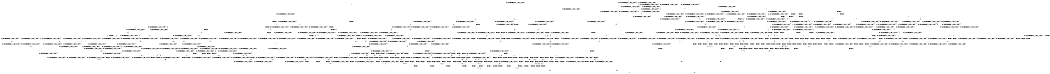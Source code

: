 digraph BCG {
size = "7, 10.5";
center = TRUE;
node [shape = circle];
0 [peripheries = 2];
0 -> 1 [label = "EX !0 !ATOMIC_EXCH_BRANCH (1, +1, TRUE, +0, 3, TRUE) !{}"];
0 -> 2 [label = "EX !2 !ATOMIC_EXCH_BRANCH (1, +1, TRUE, +1, 1, FALSE) !{}"];
0 -> 3 [label = "EX !1 !ATOMIC_EXCH_BRANCH (1, +0, TRUE, +0, 1, TRUE) !{}"];
0 -> 4 [label = "EX !0 !ATOMIC_EXCH_BRANCH (1, +1, TRUE, +0, 3, TRUE) !{}"];
0 -> 5 [label = "EX !2 !ATOMIC_EXCH_BRANCH (1, +1, TRUE, +1, 1, FALSE) !{}"];
0 -> 6 [label = "EX !1 !ATOMIC_EXCH_BRANCH (1, +0, TRUE, +0, 1, TRUE) !{}"];
1 -> 7 [label = "EX !2 !ATOMIC_EXCH_BRANCH (1, +1, TRUE, +1, 1, TRUE) !{}"];
2 -> 8 [label = "EX !0 !ATOMIC_EXCH_BRANCH (1, +1, TRUE, +0, 3, FALSE) !{}"];
3 -> 9 [label = "EX !0 !ATOMIC_EXCH_BRANCH (1, +1, TRUE, +0, 3, TRUE) !{}"];
4 -> 7 [label = "EX !2 !ATOMIC_EXCH_BRANCH (1, +1, TRUE, +1, 1, TRUE) !{}"];
4 -> 10 [label = "EX !1 !ATOMIC_EXCH_BRANCH (1, +0, TRUE, +0, 1, FALSE) !{}"];
4 -> 11 [label = "TERMINATE !0"];
4 -> 12 [label = "EX !2 !ATOMIC_EXCH_BRANCH (1, +1, TRUE, +1, 1, TRUE) !{}"];
4 -> 13 [label = "EX !1 !ATOMIC_EXCH_BRANCH (1, +0, TRUE, +0, 1, FALSE) !{}"];
4 -> 14 [label = "TERMINATE !0"];
5 -> 8 [label = "EX !0 !ATOMIC_EXCH_BRANCH (1, +1, TRUE, +0, 3, FALSE) !{}"];
5 -> 15 [label = "EX !1 !ATOMIC_EXCH_BRANCH (1, +0, TRUE, +0, 1, FALSE) !{}"];
5 -> 16 [label = "TERMINATE !2"];
5 -> 17 [label = "EX !0 !ATOMIC_EXCH_BRANCH (1, +1, TRUE, +0, 3, FALSE) !{}"];
5 -> 18 [label = "EX !1 !ATOMIC_EXCH_BRANCH (1, +0, TRUE, +0, 1, FALSE) !{}"];
5 -> 19 [label = "TERMINATE !2"];
6 -> 3 [label = "EX !1 !ATOMIC_EXCH_BRANCH (1, +0, TRUE, +0, 1, TRUE) !{}"];
6 -> 9 [label = "EX !0 !ATOMIC_EXCH_BRANCH (1, +1, TRUE, +0, 3, TRUE) !{}"];
6 -> 20 [label = "EX !2 !ATOMIC_EXCH_BRANCH (1, +1, TRUE, +1, 1, FALSE) !{}"];
6 -> 6 [label = "EX !1 !ATOMIC_EXCH_BRANCH (1, +0, TRUE, +0, 1, TRUE) !{}"];
6 -> 21 [label = "EX !0 !ATOMIC_EXCH_BRANCH (1, +1, TRUE, +0, 3, TRUE) !{}"];
6 -> 22 [label = "EX !2 !ATOMIC_EXCH_BRANCH (1, +1, TRUE, +1, 1, FALSE) !{}"];
7 -> 23 [label = "EX !1 !ATOMIC_EXCH_BRANCH (1, +0, TRUE, +0, 1, FALSE) !{}"];
8 -> 24 [label = "EX !0 !ATOMIC_EXCH_BRANCH (1, +0, TRUE, +1, 1, TRUE) !{}"];
9 -> 10 [label = "EX !1 !ATOMIC_EXCH_BRANCH (1, +0, TRUE, +0, 1, FALSE) !{}"];
10 -> 25 [label = "EX !2 !ATOMIC_EXCH_BRANCH (1, +1, TRUE, +1, 1, FALSE) !{}"];
11 -> 26 [label = "EX !2 !ATOMIC_EXCH_BRANCH (1, +1, TRUE, +1, 1, TRUE) !{}"];
12 -> 7 [label = "EX !2 !ATOMIC_EXCH_BRANCH (1, +1, TRUE, +1, 1, TRUE) !{}"];
12 -> 23 [label = "EX !1 !ATOMIC_EXCH_BRANCH (1, +0, TRUE, +0, 1, FALSE) !{}"];
12 -> 27 [label = "TERMINATE !0"];
12 -> 12 [label = "EX !2 !ATOMIC_EXCH_BRANCH (1, +1, TRUE, +1, 1, TRUE) !{}"];
12 -> 28 [label = "EX !1 !ATOMIC_EXCH_BRANCH (1, +0, TRUE, +0, 1, FALSE) !{}"];
12 -> 29 [label = "TERMINATE !0"];
13 -> 25 [label = "EX !2 !ATOMIC_EXCH_BRANCH (1, +1, TRUE, +1, 1, FALSE) !{}"];
13 -> 30 [label = "TERMINATE !0"];
13 -> 31 [label = "TERMINATE !1"];
13 -> 32 [label = "EX !2 !ATOMIC_EXCH_BRANCH (1, +1, TRUE, +1, 1, FALSE) !{}"];
13 -> 33 [label = "TERMINATE !0"];
13 -> 34 [label = "TERMINATE !1"];
14 -> 26 [label = "EX !2 !ATOMIC_EXCH_BRANCH (1, +1, TRUE, +1, 1, TRUE) !{}"];
14 -> 35 [label = "EX !1 !ATOMIC_EXCH_BRANCH (1, +0, TRUE, +0, 1, FALSE) !{}"];
14 -> 36 [label = "EX !2 !ATOMIC_EXCH_BRANCH (1, +1, TRUE, +1, 1, TRUE) !{}"];
14 -> 37 [label = "EX !1 !ATOMIC_EXCH_BRANCH (1, +0, TRUE, +0, 1, FALSE) !{}"];
15 -> 25 [label = "EX !0 !ATOMIC_EXCH_BRANCH (1, +1, TRUE, +0, 3, TRUE) !{}"];
16 -> 38 [label = "EX !0 !ATOMIC_EXCH_BRANCH (1, +1, TRUE, +0, 3, FALSE) !{}"];
17 -> 24 [label = "EX !0 !ATOMIC_EXCH_BRANCH (1, +0, TRUE, +1, 1, TRUE) !{}"];
17 -> 39 [label = "EX !1 !ATOMIC_EXCH_BRANCH (1, +0, TRUE, +0, 1, FALSE) !{}"];
17 -> 40 [label = "TERMINATE !2"];
17 -> 41 [label = "EX !0 !ATOMIC_EXCH_BRANCH (1, +0, TRUE, +1, 1, TRUE) !{}"];
17 -> 42 [label = "EX !1 !ATOMIC_EXCH_BRANCH (1, +0, TRUE, +0, 1, FALSE) !{}"];
17 -> 43 [label = "TERMINATE !2"];
18 -> 25 [label = "EX !0 !ATOMIC_EXCH_BRANCH (1, +1, TRUE, +0, 3, TRUE) !{}"];
18 -> 44 [label = "TERMINATE !2"];
18 -> 45 [label = "TERMINATE !1"];
18 -> 32 [label = "EX !0 !ATOMIC_EXCH_BRANCH (1, +1, TRUE, +0, 3, TRUE) !{}"];
18 -> 46 [label = "TERMINATE !2"];
18 -> 47 [label = "TERMINATE !1"];
19 -> 38 [label = "EX !0 !ATOMIC_EXCH_BRANCH (1, +1, TRUE, +0, 3, FALSE) !{}"];
19 -> 48 [label = "EX !1 !ATOMIC_EXCH_BRANCH (1, +0, TRUE, +0, 1, FALSE) !{}"];
19 -> 49 [label = "EX !0 !ATOMIC_EXCH_BRANCH (1, +1, TRUE, +0, 3, FALSE) !{}"];
19 -> 50 [label = "EX !1 !ATOMIC_EXCH_BRANCH (1, +0, TRUE, +0, 1, FALSE) !{}"];
20 -> 15 [label = "EX !1 !ATOMIC_EXCH_BRANCH (1, +0, TRUE, +0, 1, FALSE) !{}"];
21 -> 10 [label = "EX !1 !ATOMIC_EXCH_BRANCH (1, +0, TRUE, +0, 1, FALSE) !{}"];
21 -> 51 [label = "EX !2 !ATOMIC_EXCH_BRANCH (1, +1, TRUE, +1, 1, TRUE) !{}"];
21 -> 52 [label = "TERMINATE !0"];
21 -> 13 [label = "EX !1 !ATOMIC_EXCH_BRANCH (1, +0, TRUE, +0, 1, FALSE) !{}"];
21 -> 53 [label = "EX !2 !ATOMIC_EXCH_BRANCH (1, +1, TRUE, +1, 1, TRUE) !{}"];
21 -> 54 [label = "TERMINATE !0"];
22 -> 15 [label = "EX !1 !ATOMIC_EXCH_BRANCH (1, +0, TRUE, +0, 1, FALSE) !{}"];
22 -> 55 [label = "EX !0 !ATOMIC_EXCH_BRANCH (1, +1, TRUE, +0, 3, FALSE) !{}"];
22 -> 56 [label = "TERMINATE !2"];
22 -> 18 [label = "EX !1 !ATOMIC_EXCH_BRANCH (1, +0, TRUE, +0, 1, FALSE) !{}"];
22 -> 57 [label = "EX !0 !ATOMIC_EXCH_BRANCH (1, +1, TRUE, +0, 3, FALSE) !{}"];
22 -> 58 [label = "TERMINATE !2"];
23 -> 25 [label = "EX !2 !ATOMIC_EXCH_BRANCH (1, +1, TRUE, +1, 1, FALSE) !{}"];
24 -> 59 [label = "EX !0 !ATOMIC_EXCH_BRANCH (1, +1, TRUE, +0, 3, TRUE) !{}"];
25 -> 60 [label = "TERMINATE !0"];
26 -> 61 [label = "EX !1 !ATOMIC_EXCH_BRANCH (1, +0, TRUE, +0, 1, FALSE) !{}"];
27 -> 61 [label = "EX !1 !ATOMIC_EXCH_BRANCH (1, +0, TRUE, +0, 1, FALSE) !{}"];
28 -> 25 [label = "EX !2 !ATOMIC_EXCH_BRANCH (1, +1, TRUE, +1, 1, FALSE) !{}"];
28 -> 62 [label = "TERMINATE !0"];
28 -> 63 [label = "TERMINATE !1"];
28 -> 32 [label = "EX !2 !ATOMIC_EXCH_BRANCH (1, +1, TRUE, +1, 1, FALSE) !{}"];
28 -> 64 [label = "TERMINATE !0"];
28 -> 65 [label = "TERMINATE !1"];
29 -> 61 [label = "EX !1 !ATOMIC_EXCH_BRANCH (1, +0, TRUE, +0, 1, FALSE) !{}"];
29 -> 26 [label = "EX !2 !ATOMIC_EXCH_BRANCH (1, +1, TRUE, +1, 1, TRUE) !{}"];
29 -> 66 [label = "EX !1 !ATOMIC_EXCH_BRANCH (1, +0, TRUE, +0, 1, FALSE) !{}"];
29 -> 36 [label = "EX !2 !ATOMIC_EXCH_BRANCH (1, +1, TRUE, +1, 1, TRUE) !{}"];
30 -> 67 [label = "EX !2 !ATOMIC_EXCH_BRANCH (1, +1, TRUE, +1, 1, FALSE) !{}"];
31 -> 68 [label = "EX !2 !ATOMIC_EXCH_BRANCH (1, +1, TRUE, +1, 1, FALSE) !{}"];
32 -> 60 [label = "TERMINATE !0"];
32 -> 69 [label = "TERMINATE !2"];
32 -> 70 [label = "TERMINATE !1"];
32 -> 71 [label = "TERMINATE !0"];
32 -> 72 [label = "TERMINATE !2"];
32 -> 73 [label = "TERMINATE !1"];
33 -> 67 [label = "EX !2 !ATOMIC_EXCH_BRANCH (1, +1, TRUE, +1, 1, FALSE) !{}"];
33 -> 74 [label = "TERMINATE !1"];
33 -> 75 [label = "EX !2 !ATOMIC_EXCH_BRANCH (1, +1, TRUE, +1, 1, FALSE) !{}"];
33 -> 76 [label = "TERMINATE !1"];
34 -> 68 [label = "EX !2 !ATOMIC_EXCH_BRANCH (1, +1, TRUE, +1, 1, FALSE) !{}"];
34 -> 74 [label = "TERMINATE !0"];
34 -> 77 [label = "EX !2 !ATOMIC_EXCH_BRANCH (1, +1, TRUE, +1, 1, FALSE) !{}"];
34 -> 76 [label = "TERMINATE !0"];
35 -> 67 [label = "EX !2 !ATOMIC_EXCH_BRANCH (1, +1, TRUE, +1, 1, FALSE) !{}"];
36 -> 26 [label = "EX !2 !ATOMIC_EXCH_BRANCH (1, +1, TRUE, +1, 1, TRUE) !{}"];
36 -> 61 [label = "EX !1 !ATOMIC_EXCH_BRANCH (1, +0, TRUE, +0, 1, FALSE) !{}"];
36 -> 36 [label = "EX !2 !ATOMIC_EXCH_BRANCH (1, +1, TRUE, +1, 1, TRUE) !{}"];
36 -> 66 [label = "EX !1 !ATOMIC_EXCH_BRANCH (1, +0, TRUE, +0, 1, FALSE) !{}"];
37 -> 67 [label = "EX !2 !ATOMIC_EXCH_BRANCH (1, +1, TRUE, +1, 1, FALSE) !{}"];
37 -> 74 [label = "TERMINATE !1"];
37 -> 75 [label = "EX !2 !ATOMIC_EXCH_BRANCH (1, +1, TRUE, +1, 1, FALSE) !{}"];
37 -> 76 [label = "TERMINATE !1"];
38 -> 78 [label = "EX !0 !ATOMIC_EXCH_BRANCH (1, +0, TRUE, +1, 1, TRUE) !{}"];
39 -> 79 [label = "EX !0 !ATOMIC_EXCH_BRANCH (1, +0, TRUE, +1, 1, FALSE) !{}"];
40 -> 80 [label = "EX !1 !ATOMIC_EXCH_BRANCH (1, +0, TRUE, +0, 1, FALSE) !{}"];
41 -> 59 [label = "EX !0 !ATOMIC_EXCH_BRANCH (1, +1, TRUE, +0, 3, TRUE) !{}"];
41 -> 81 [label = "EX !1 !ATOMIC_EXCH_BRANCH (1, +0, TRUE, +0, 1, TRUE) !{}"];
41 -> 82 [label = "TERMINATE !2"];
41 -> 83 [label = "EX !0 !ATOMIC_EXCH_BRANCH (1, +1, TRUE, +0, 3, TRUE) !{}"];
41 -> 84 [label = "EX !1 !ATOMIC_EXCH_BRANCH (1, +0, TRUE, +0, 1, TRUE) !{}"];
41 -> 85 [label = "TERMINATE !2"];
42 -> 79 [label = "EX !0 !ATOMIC_EXCH_BRANCH (1, +0, TRUE, +1, 1, FALSE) !{}"];
42 -> 86 [label = "TERMINATE !2"];
42 -> 87 [label = "TERMINATE !1"];
42 -> 88 [label = "EX !0 !ATOMIC_EXCH_BRANCH (1, +0, TRUE, +1, 1, FALSE) !{}"];
42 -> 89 [label = "TERMINATE !2"];
42 -> 90 [label = "TERMINATE !1"];
43 -> 80 [label = "EX !1 !ATOMIC_EXCH_BRANCH (1, +0, TRUE, +0, 1, FALSE) !{}"];
43 -> 78 [label = "EX !0 !ATOMIC_EXCH_BRANCH (1, +0, TRUE, +1, 1, TRUE) !{}"];
43 -> 91 [label = "EX !1 !ATOMIC_EXCH_BRANCH (1, +0, TRUE, +0, 1, FALSE) !{}"];
43 -> 92 [label = "EX !0 !ATOMIC_EXCH_BRANCH (1, +0, TRUE, +1, 1, TRUE) !{}"];
44 -> 93 [label = "EX !0 !ATOMIC_EXCH_BRANCH (1, +1, TRUE, +0, 3, TRUE) !{}"];
45 -> 68 [label = "EX !0 !ATOMIC_EXCH_BRANCH (1, +1, TRUE, +0, 3, TRUE) !{}"];
46 -> 93 [label = "EX !0 !ATOMIC_EXCH_BRANCH (1, +1, TRUE, +0, 3, TRUE) !{}"];
46 -> 94 [label = "TERMINATE !1"];
46 -> 95 [label = "EX !0 !ATOMIC_EXCH_BRANCH (1, +1, TRUE, +0, 3, TRUE) !{}"];
46 -> 96 [label = "TERMINATE !1"];
47 -> 68 [label = "EX !0 !ATOMIC_EXCH_BRANCH (1, +1, TRUE, +0, 3, TRUE) !{}"];
47 -> 94 [label = "TERMINATE !2"];
47 -> 77 [label = "EX !0 !ATOMIC_EXCH_BRANCH (1, +1, TRUE, +0, 3, TRUE) !{}"];
47 -> 96 [label = "TERMINATE !2"];
48 -> 93 [label = "EX !0 !ATOMIC_EXCH_BRANCH (1, +1, TRUE, +0, 3, TRUE) !{}"];
49 -> 78 [label = "EX !0 !ATOMIC_EXCH_BRANCH (1, +0, TRUE, +1, 1, TRUE) !{}"];
49 -> 80 [label = "EX !1 !ATOMIC_EXCH_BRANCH (1, +0, TRUE, +0, 1, FALSE) !{}"];
49 -> 92 [label = "EX !0 !ATOMIC_EXCH_BRANCH (1, +0, TRUE, +1, 1, TRUE) !{}"];
49 -> 91 [label = "EX !1 !ATOMIC_EXCH_BRANCH (1, +0, TRUE, +0, 1, FALSE) !{}"];
50 -> 93 [label = "EX !0 !ATOMIC_EXCH_BRANCH (1, +1, TRUE, +0, 3, TRUE) !{}"];
50 -> 94 [label = "TERMINATE !1"];
50 -> 95 [label = "EX !0 !ATOMIC_EXCH_BRANCH (1, +1, TRUE, +0, 3, TRUE) !{}"];
50 -> 96 [label = "TERMINATE !1"];
51 -> 23 [label = "EX !1 !ATOMIC_EXCH_BRANCH (1, +0, TRUE, +0, 1, FALSE) !{}"];
52 -> 97 [label = "EX !2 !ATOMIC_EXCH_BRANCH (1, +1, TRUE, +1, 1, TRUE) !{}"];
53 -> 23 [label = "EX !1 !ATOMIC_EXCH_BRANCH (1, +0, TRUE, +0, 1, FALSE) !{}"];
53 -> 51 [label = "EX !2 !ATOMIC_EXCH_BRANCH (1, +1, TRUE, +1, 1, TRUE) !{}"];
53 -> 98 [label = "TERMINATE !0"];
53 -> 28 [label = "EX !1 !ATOMIC_EXCH_BRANCH (1, +0, TRUE, +0, 1, FALSE) !{}"];
53 -> 53 [label = "EX !2 !ATOMIC_EXCH_BRANCH (1, +1, TRUE, +1, 1, TRUE) !{}"];
53 -> 99 [label = "TERMINATE !0"];
54 -> 97 [label = "EX !2 !ATOMIC_EXCH_BRANCH (1, +1, TRUE, +1, 1, TRUE) !{}"];
54 -> 35 [label = "EX !1 !ATOMIC_EXCH_BRANCH (1, +0, TRUE, +0, 1, FALSE) !{}"];
54 -> 100 [label = "EX !2 !ATOMIC_EXCH_BRANCH (1, +1, TRUE, +1, 1, TRUE) !{}"];
54 -> 37 [label = "EX !1 !ATOMIC_EXCH_BRANCH (1, +0, TRUE, +0, 1, FALSE) !{}"];
55 -> 101 [label = "EX !0 !ATOMIC_EXCH_BRANCH (1, +0, TRUE, +1, 1, TRUE) !{}"];
56 -> 102 [label = "EX !0 !ATOMIC_EXCH_BRANCH (1, +1, TRUE, +0, 3, FALSE) !{}"];
57 -> 101 [label = "EX !0 !ATOMIC_EXCH_BRANCH (1, +0, TRUE, +1, 1, TRUE) !{}"];
57 -> 39 [label = "EX !1 !ATOMIC_EXCH_BRANCH (1, +0, TRUE, +0, 1, FALSE) !{}"];
57 -> 103 [label = "TERMINATE !2"];
57 -> 104 [label = "EX !0 !ATOMIC_EXCH_BRANCH (1, +0, TRUE, +1, 1, TRUE) !{}"];
57 -> 42 [label = "EX !1 !ATOMIC_EXCH_BRANCH (1, +0, TRUE, +0, 1, FALSE) !{}"];
57 -> 105 [label = "TERMINATE !2"];
58 -> 102 [label = "EX !0 !ATOMIC_EXCH_BRANCH (1, +1, TRUE, +0, 3, FALSE) !{}"];
58 -> 48 [label = "EX !1 !ATOMIC_EXCH_BRANCH (1, +0, TRUE, +0, 1, FALSE) !{}"];
58 -> 106 [label = "EX !0 !ATOMIC_EXCH_BRANCH (1, +1, TRUE, +0, 3, FALSE) !{}"];
58 -> 50 [label = "EX !1 !ATOMIC_EXCH_BRANCH (1, +0, TRUE, +0, 1, FALSE) !{}"];
59 -> 107 [label = "EX !1 !ATOMIC_EXCH_BRANCH (1, +0, TRUE, +0, 1, FALSE) !{}"];
60 -> 108 [label = "TERMINATE !2"];
61 -> 67 [label = "EX !2 !ATOMIC_EXCH_BRANCH (1, +1, TRUE, +1, 1, FALSE) !{}"];
62 -> 109 [label = "TERMINATE !1"];
63 -> 109 [label = "TERMINATE !0"];
64 -> 109 [label = "TERMINATE !1"];
64 -> 67 [label = "EX !2 !ATOMIC_EXCH_BRANCH (1, +1, TRUE, +1, 1, FALSE) !{}"];
64 -> 110 [label = "TERMINATE !1"];
64 -> 75 [label = "EX !2 !ATOMIC_EXCH_BRANCH (1, +1, TRUE, +1, 1, FALSE) !{}"];
65 -> 109 [label = "TERMINATE !0"];
65 -> 68 [label = "EX !2 !ATOMIC_EXCH_BRANCH (1, +1, TRUE, +1, 1, FALSE) !{}"];
65 -> 110 [label = "TERMINATE !0"];
65 -> 77 [label = "EX !2 !ATOMIC_EXCH_BRANCH (1, +1, TRUE, +1, 1, FALSE) !{}"];
66 -> 67 [label = "EX !2 !ATOMIC_EXCH_BRANCH (1, +1, TRUE, +1, 1, FALSE) !{}"];
66 -> 109 [label = "TERMINATE !1"];
66 -> 75 [label = "EX !2 !ATOMIC_EXCH_BRANCH (1, +1, TRUE, +1, 1, FALSE) !{}"];
66 -> 110 [label = "TERMINATE !1"];
67 -> 108 [label = "TERMINATE !2"];
68 -> 111 [label = "TERMINATE !0"];
69 -> 108 [label = "TERMINATE !0"];
70 -> 111 [label = "TERMINATE !0"];
71 -> 108 [label = "TERMINATE !2"];
71 -> 111 [label = "TERMINATE !1"];
71 -> 112 [label = "TERMINATE !2"];
71 -> 113 [label = "TERMINATE !1"];
72 -> 108 [label = "TERMINATE !0"];
72 -> 114 [label = "TERMINATE !1"];
72 -> 112 [label = "TERMINATE !0"];
72 -> 115 [label = "TERMINATE !1"];
73 -> 111 [label = "TERMINATE !0"];
73 -> 114 [label = "TERMINATE !2"];
73 -> 113 [label = "TERMINATE !0"];
73 -> 115 [label = "TERMINATE !2"];
74 -> 116 [label = "EX !2 !ATOMIC_EXCH_BRANCH (1, +1, TRUE, +1, 1, FALSE) !{}"];
75 -> 108 [label = "TERMINATE !2"];
75 -> 111 [label = "TERMINATE !1"];
75 -> 112 [label = "TERMINATE !2"];
75 -> 113 [label = "TERMINATE !1"];
76 -> 116 [label = "EX !2 !ATOMIC_EXCH_BRANCH (1, +1, TRUE, +1, 1, FALSE) !{}"];
76 -> 117 [label = "EX !2 !ATOMIC_EXCH_BRANCH (1, +1, TRUE, +1, 1, FALSE) !{}"];
77 -> 111 [label = "TERMINATE !0"];
77 -> 114 [label = "TERMINATE !2"];
77 -> 113 [label = "TERMINATE !0"];
77 -> 115 [label = "TERMINATE !2"];
78 -> 118 [label = "EX !0 !ATOMIC_EXCH_BRANCH (1, +1, TRUE, +0, 3, TRUE) !{}"];
79 -> 119 [label = "TERMINATE !0"];
80 -> 120 [label = "EX !0 !ATOMIC_EXCH_BRANCH (1, +0, TRUE, +1, 1, FALSE) !{}"];
81 -> 121 [label = "EX !0 !ATOMIC_EXCH_BRANCH (1, +1, TRUE, +0, 3, TRUE) !{}"];
82 -> 122 [label = "EX !1 !ATOMIC_EXCH_BRANCH (1, +0, TRUE, +0, 1, TRUE) !{}"];
83 -> 107 [label = "EX !1 !ATOMIC_EXCH_BRANCH (1, +0, TRUE, +0, 1, FALSE) !{}"];
83 -> 123 [label = "TERMINATE !0"];
83 -> 124 [label = "TERMINATE !2"];
83 -> 125 [label = "EX !1 !ATOMIC_EXCH_BRANCH (1, +0, TRUE, +0, 1, FALSE) !{}"];
83 -> 126 [label = "TERMINATE !0"];
83 -> 127 [label = "TERMINATE !2"];
84 -> 121 [label = "EX !0 !ATOMIC_EXCH_BRANCH (1, +1, TRUE, +0, 3, TRUE) !{}"];
84 -> 81 [label = "EX !1 !ATOMIC_EXCH_BRANCH (1, +0, TRUE, +0, 1, TRUE) !{}"];
84 -> 128 [label = "TERMINATE !2"];
84 -> 129 [label = "EX !0 !ATOMIC_EXCH_BRANCH (1, +1, TRUE, +0, 3, TRUE) !{}"];
84 -> 84 [label = "EX !1 !ATOMIC_EXCH_BRANCH (1, +0, TRUE, +0, 1, TRUE) !{}"];
84 -> 130 [label = "TERMINATE !2"];
85 -> 122 [label = "EX !1 !ATOMIC_EXCH_BRANCH (1, +0, TRUE, +0, 1, TRUE) !{}"];
85 -> 118 [label = "EX !0 !ATOMIC_EXCH_BRANCH (1, +1, TRUE, +0, 3, TRUE) !{}"];
85 -> 131 [label = "EX !1 !ATOMIC_EXCH_BRANCH (1, +0, TRUE, +0, 1, TRUE) !{}"];
85 -> 132 [label = "EX !0 !ATOMIC_EXCH_BRANCH (1, +1, TRUE, +0, 3, TRUE) !{}"];
86 -> 133 [label = "TERMINATE !1"];
87 -> 133 [label = "TERMINATE !2"];
88 -> 119 [label = "TERMINATE !0"];
88 -> 134 [label = "TERMINATE !2"];
88 -> 135 [label = "TERMINATE !1"];
88 -> 136 [label = "TERMINATE !0"];
88 -> 137 [label = "TERMINATE !2"];
88 -> 138 [label = "TERMINATE !1"];
89 -> 133 [label = "TERMINATE !1"];
89 -> 120 [label = "EX !0 !ATOMIC_EXCH_BRANCH (1, +0, TRUE, +1, 1, FALSE) !{}"];
89 -> 139 [label = "TERMINATE !1"];
89 -> 140 [label = "EX !0 !ATOMIC_EXCH_BRANCH (1, +0, TRUE, +1, 1, FALSE) !{}"];
90 -> 133 [label = "TERMINATE !2"];
90 -> 141 [label = "EX !0 !ATOMIC_EXCH_BRANCH (1, +0, TRUE, +1, 1, FALSE) !{}"];
90 -> 139 [label = "TERMINATE !2"];
90 -> 142 [label = "EX !0 !ATOMIC_EXCH_BRANCH (1, +0, TRUE, +1, 1, FALSE) !{}"];
91 -> 120 [label = "EX !0 !ATOMIC_EXCH_BRANCH (1, +0, TRUE, +1, 1, FALSE) !{}"];
91 -> 133 [label = "TERMINATE !1"];
91 -> 140 [label = "EX !0 !ATOMIC_EXCH_BRANCH (1, +0, TRUE, +1, 1, FALSE) !{}"];
91 -> 139 [label = "TERMINATE !1"];
92 -> 118 [label = "EX !0 !ATOMIC_EXCH_BRANCH (1, +1, TRUE, +0, 3, TRUE) !{}"];
92 -> 122 [label = "EX !1 !ATOMIC_EXCH_BRANCH (1, +0, TRUE, +0, 1, TRUE) !{}"];
92 -> 132 [label = "EX !0 !ATOMIC_EXCH_BRANCH (1, +1, TRUE, +0, 3, TRUE) !{}"];
92 -> 131 [label = "EX !1 !ATOMIC_EXCH_BRANCH (1, +0, TRUE, +0, 1, TRUE) !{}"];
93 -> 108 [label = "TERMINATE !0"];
94 -> 143 [label = "EX !0 !ATOMIC_EXCH_BRANCH (1, +1, TRUE, +0, 3, TRUE) !{}"];
95 -> 108 [label = "TERMINATE !0"];
95 -> 114 [label = "TERMINATE !1"];
95 -> 112 [label = "TERMINATE !0"];
95 -> 115 [label = "TERMINATE !1"];
96 -> 143 [label = "EX !0 !ATOMIC_EXCH_BRANCH (1, +1, TRUE, +0, 3, TRUE) !{}"];
96 -> 144 [label = "EX !0 !ATOMIC_EXCH_BRANCH (1, +1, TRUE, +0, 3, TRUE) !{}"];
97 -> 61 [label = "EX !1 !ATOMIC_EXCH_BRANCH (1, +0, TRUE, +0, 1, FALSE) !{}"];
98 -> 61 [label = "EX !1 !ATOMIC_EXCH_BRANCH (1, +0, TRUE, +0, 1, FALSE) !{}"];
99 -> 61 [label = "EX !1 !ATOMIC_EXCH_BRANCH (1, +0, TRUE, +0, 1, FALSE) !{}"];
99 -> 97 [label = "EX !2 !ATOMIC_EXCH_BRANCH (1, +1, TRUE, +1, 1, TRUE) !{}"];
99 -> 66 [label = "EX !1 !ATOMIC_EXCH_BRANCH (1, +0, TRUE, +0, 1, FALSE) !{}"];
99 -> 100 [label = "EX !2 !ATOMIC_EXCH_BRANCH (1, +1, TRUE, +1, 1, TRUE) !{}"];
100 -> 61 [label = "EX !1 !ATOMIC_EXCH_BRANCH (1, +0, TRUE, +0, 1, FALSE) !{}"];
100 -> 97 [label = "EX !2 !ATOMIC_EXCH_BRANCH (1, +1, TRUE, +1, 1, TRUE) !{}"];
100 -> 66 [label = "EX !1 !ATOMIC_EXCH_BRANCH (1, +0, TRUE, +0, 1, FALSE) !{}"];
100 -> 100 [label = "EX !2 !ATOMIC_EXCH_BRANCH (1, +1, TRUE, +1, 1, TRUE) !{}"];
101 -> 121 [label = "EX !0 !ATOMIC_EXCH_BRANCH (1, +1, TRUE, +0, 3, TRUE) !{}"];
102 -> 145 [label = "EX !0 !ATOMIC_EXCH_BRANCH (1, +0, TRUE, +1, 1, TRUE) !{}"];
103 -> 145 [label = "EX !0 !ATOMIC_EXCH_BRANCH (1, +0, TRUE, +1, 1, TRUE) !{}"];
104 -> 121 [label = "EX !0 !ATOMIC_EXCH_BRANCH (1, +1, TRUE, +0, 3, TRUE) !{}"];
104 -> 81 [label = "EX !1 !ATOMIC_EXCH_BRANCH (1, +0, TRUE, +0, 1, TRUE) !{}"];
104 -> 128 [label = "TERMINATE !2"];
104 -> 129 [label = "EX !0 !ATOMIC_EXCH_BRANCH (1, +1, TRUE, +0, 3, TRUE) !{}"];
104 -> 84 [label = "EX !1 !ATOMIC_EXCH_BRANCH (1, +0, TRUE, +0, 1, TRUE) !{}"];
104 -> 130 [label = "TERMINATE !2"];
105 -> 145 [label = "EX !0 !ATOMIC_EXCH_BRANCH (1, +0, TRUE, +1, 1, TRUE) !{}"];
105 -> 80 [label = "EX !1 !ATOMIC_EXCH_BRANCH (1, +0, TRUE, +0, 1, FALSE) !{}"];
105 -> 146 [label = "EX !0 !ATOMIC_EXCH_BRANCH (1, +0, TRUE, +1, 1, TRUE) !{}"];
105 -> 91 [label = "EX !1 !ATOMIC_EXCH_BRANCH (1, +0, TRUE, +0, 1, FALSE) !{}"];
106 -> 145 [label = "EX !0 !ATOMIC_EXCH_BRANCH (1, +0, TRUE, +1, 1, TRUE) !{}"];
106 -> 80 [label = "EX !1 !ATOMIC_EXCH_BRANCH (1, +0, TRUE, +0, 1, FALSE) !{}"];
106 -> 146 [label = "EX !0 !ATOMIC_EXCH_BRANCH (1, +0, TRUE, +1, 1, TRUE) !{}"];
106 -> 91 [label = "EX !1 !ATOMIC_EXCH_BRANCH (1, +0, TRUE, +0, 1, FALSE) !{}"];
107 -> 119 [label = "TERMINATE !0"];
108 -> 147 [label = "TERMINATE !1"];
109 -> 116 [label = "EX !2 !ATOMIC_EXCH_BRANCH (1, +1, TRUE, +1, 1, FALSE) !{}"];
110 -> 116 [label = "EX !2 !ATOMIC_EXCH_BRANCH (1, +1, TRUE, +1, 1, FALSE) !{}"];
110 -> 117 [label = "EX !2 !ATOMIC_EXCH_BRANCH (1, +1, TRUE, +1, 1, FALSE) !{}"];
111 -> 147 [label = "TERMINATE !2"];
112 -> 147 [label = "TERMINATE !1"];
112 -> 148 [label = "TERMINATE !1"];
113 -> 147 [label = "TERMINATE !2"];
113 -> 148 [label = "TERMINATE !2"];
114 -> 147 [label = "TERMINATE !0"];
115 -> 147 [label = "TERMINATE !0"];
115 -> 148 [label = "TERMINATE !0"];
116 -> 147 [label = "TERMINATE !2"];
117 -> 147 [label = "TERMINATE !2"];
117 -> 148 [label = "TERMINATE !2"];
118 -> 149 [label = "EX !1 !ATOMIC_EXCH_BRANCH (1, +0, TRUE, +0, 1, FALSE) !{}"];
119 -> 150 [label = "TERMINATE !2"];
120 -> 150 [label = "TERMINATE !0"];
121 -> 107 [label = "EX !1 !ATOMIC_EXCH_BRANCH (1, +0, TRUE, +0, 1, FALSE) !{}"];
122 -> 151 [label = "EX !0 !ATOMIC_EXCH_BRANCH (1, +1, TRUE, +0, 3, TRUE) !{}"];
123 -> 152 [label = "EX !1 !ATOMIC_EXCH_BRANCH (1, +0, TRUE, +0, 1, FALSE) !{}"];
124 -> 149 [label = "EX !1 !ATOMIC_EXCH_BRANCH (1, +0, TRUE, +0, 1, FALSE) !{}"];
125 -> 119 [label = "TERMINATE !0"];
125 -> 134 [label = "TERMINATE !2"];
125 -> 135 [label = "TERMINATE !1"];
125 -> 136 [label = "TERMINATE !0"];
125 -> 137 [label = "TERMINATE !2"];
125 -> 138 [label = "TERMINATE !1"];
126 -> 152 [label = "EX !1 !ATOMIC_EXCH_BRANCH (1, +0, TRUE, +0, 1, FALSE) !{}"];
126 -> 153 [label = "TERMINATE !2"];
126 -> 154 [label = "EX !1 !ATOMIC_EXCH_BRANCH (1, +0, TRUE, +0, 1, FALSE) !{}"];
126 -> 155 [label = "TERMINATE !2"];
127 -> 149 [label = "EX !1 !ATOMIC_EXCH_BRANCH (1, +0, TRUE, +0, 1, FALSE) !{}"];
127 -> 153 [label = "TERMINATE !0"];
127 -> 156 [label = "EX !1 !ATOMIC_EXCH_BRANCH (1, +0, TRUE, +0, 1, FALSE) !{}"];
127 -> 155 [label = "TERMINATE !0"];
128 -> 151 [label = "EX !0 !ATOMIC_EXCH_BRANCH (1, +1, TRUE, +0, 3, TRUE) !{}"];
129 -> 107 [label = "EX !1 !ATOMIC_EXCH_BRANCH (1, +0, TRUE, +0, 1, FALSE) !{}"];
129 -> 157 [label = "TERMINATE !0"];
129 -> 158 [label = "TERMINATE !2"];
129 -> 125 [label = "EX !1 !ATOMIC_EXCH_BRANCH (1, +0, TRUE, +0, 1, FALSE) !{}"];
129 -> 159 [label = "TERMINATE !0"];
129 -> 160 [label = "TERMINATE !2"];
130 -> 151 [label = "EX !0 !ATOMIC_EXCH_BRANCH (1, +1, TRUE, +0, 3, TRUE) !{}"];
130 -> 122 [label = "EX !1 !ATOMIC_EXCH_BRANCH (1, +0, TRUE, +0, 1, TRUE) !{}"];
130 -> 161 [label = "EX !0 !ATOMIC_EXCH_BRANCH (1, +1, TRUE, +0, 3, TRUE) !{}"];
130 -> 131 [label = "EX !1 !ATOMIC_EXCH_BRANCH (1, +0, TRUE, +0, 1, TRUE) !{}"];
131 -> 151 [label = "EX !0 !ATOMIC_EXCH_BRANCH (1, +1, TRUE, +0, 3, TRUE) !{}"];
131 -> 122 [label = "EX !1 !ATOMIC_EXCH_BRANCH (1, +0, TRUE, +0, 1, TRUE) !{}"];
131 -> 161 [label = "EX !0 !ATOMIC_EXCH_BRANCH (1, +1, TRUE, +0, 3, TRUE) !{}"];
131 -> 131 [label = "EX !1 !ATOMIC_EXCH_BRANCH (1, +0, TRUE, +0, 1, TRUE) !{}"];
132 -> 149 [label = "EX !1 !ATOMIC_EXCH_BRANCH (1, +0, TRUE, +0, 1, FALSE) !{}"];
132 -> 153 [label = "TERMINATE !0"];
132 -> 156 [label = "EX !1 !ATOMIC_EXCH_BRANCH (1, +0, TRUE, +0, 1, FALSE) !{}"];
132 -> 155 [label = "TERMINATE !0"];
133 -> 162 [label = "EX !0 !ATOMIC_EXCH_BRANCH (1, +0, TRUE, +1, 1, FALSE) !{}"];
134 -> 150 [label = "TERMINATE !0"];
135 -> 163 [label = "TERMINATE !0"];
136 -> 150 [label = "TERMINATE !2"];
136 -> 163 [label = "TERMINATE !1"];
136 -> 164 [label = "TERMINATE !2"];
136 -> 165 [label = "TERMINATE !1"];
137 -> 150 [label = "TERMINATE !0"];
137 -> 166 [label = "TERMINATE !1"];
137 -> 164 [label = "TERMINATE !0"];
137 -> 167 [label = "TERMINATE !1"];
138 -> 163 [label = "TERMINATE !0"];
138 -> 166 [label = "TERMINATE !2"];
138 -> 165 [label = "TERMINATE !0"];
138 -> 167 [label = "TERMINATE !2"];
139 -> 162 [label = "EX !0 !ATOMIC_EXCH_BRANCH (1, +0, TRUE, +1, 1, FALSE) !{}"];
139 -> 168 [label = "EX !0 !ATOMIC_EXCH_BRANCH (1, +0, TRUE, +1, 1, FALSE) !{}"];
140 -> 150 [label = "TERMINATE !0"];
140 -> 166 [label = "TERMINATE !1"];
140 -> 164 [label = "TERMINATE !0"];
140 -> 167 [label = "TERMINATE !1"];
141 -> 163 [label = "TERMINATE !0"];
142 -> 163 [label = "TERMINATE !0"];
142 -> 166 [label = "TERMINATE !2"];
142 -> 165 [label = "TERMINATE !0"];
142 -> 167 [label = "TERMINATE !2"];
143 -> 147 [label = "TERMINATE !0"];
144 -> 147 [label = "TERMINATE !0"];
144 -> 148 [label = "TERMINATE !0"];
145 -> 151 [label = "EX !0 !ATOMIC_EXCH_BRANCH (1, +1, TRUE, +0, 3, TRUE) !{}"];
146 -> 151 [label = "EX !0 !ATOMIC_EXCH_BRANCH (1, +1, TRUE, +0, 3, TRUE) !{}"];
146 -> 122 [label = "EX !1 !ATOMIC_EXCH_BRANCH (1, +0, TRUE, +0, 1, TRUE) !{}"];
146 -> 161 [label = "EX !0 !ATOMIC_EXCH_BRANCH (1, +1, TRUE, +0, 3, TRUE) !{}"];
146 -> 131 [label = "EX !1 !ATOMIC_EXCH_BRANCH (1, +0, TRUE, +0, 1, TRUE) !{}"];
147 -> 169 [label = "exit"];
148 -> 170 [label = "exit"];
149 -> 150 [label = "TERMINATE !0"];
150 -> 171 [label = "TERMINATE !1"];
151 -> 149 [label = "EX !1 !ATOMIC_EXCH_BRANCH (1, +0, TRUE, +0, 1, FALSE) !{}"];
152 -> 150 [label = "TERMINATE !2"];
153 -> 172 [label = "EX !1 !ATOMIC_EXCH_BRANCH (1, +0, TRUE, +0, 1, FALSE) !{}"];
154 -> 150 [label = "TERMINATE !2"];
154 -> 163 [label = "TERMINATE !1"];
154 -> 164 [label = "TERMINATE !2"];
154 -> 165 [label = "TERMINATE !1"];
155 -> 172 [label = "EX !1 !ATOMIC_EXCH_BRANCH (1, +0, TRUE, +0, 1, FALSE) !{}"];
155 -> 173 [label = "EX !1 !ATOMIC_EXCH_BRANCH (1, +0, TRUE, +0, 1, FALSE) !{}"];
156 -> 150 [label = "TERMINATE !0"];
156 -> 166 [label = "TERMINATE !1"];
156 -> 164 [label = "TERMINATE !0"];
156 -> 167 [label = "TERMINATE !1"];
157 -> 174 [label = "TERMINATE !2"];
158 -> 174 [label = "TERMINATE !0"];
159 -> 174 [label = "TERMINATE !2"];
159 -> 152 [label = "EX !1 !ATOMIC_EXCH_BRANCH (1, +0, TRUE, +0, 1, FALSE) !{}"];
159 -> 175 [label = "TERMINATE !2"];
159 -> 154 [label = "EX !1 !ATOMIC_EXCH_BRANCH (1, +0, TRUE, +0, 1, FALSE) !{}"];
160 -> 174 [label = "TERMINATE !0"];
160 -> 149 [label = "EX !1 !ATOMIC_EXCH_BRANCH (1, +0, TRUE, +0, 1, FALSE) !{}"];
160 -> 175 [label = "TERMINATE !0"];
160 -> 156 [label = "EX !1 !ATOMIC_EXCH_BRANCH (1, +0, TRUE, +0, 1, FALSE) !{}"];
161 -> 149 [label = "EX !1 !ATOMIC_EXCH_BRANCH (1, +0, TRUE, +0, 1, FALSE) !{}"];
161 -> 174 [label = "TERMINATE !0"];
161 -> 156 [label = "EX !1 !ATOMIC_EXCH_BRANCH (1, +0, TRUE, +0, 1, FALSE) !{}"];
161 -> 175 [label = "TERMINATE !0"];
162 -> 171 [label = "TERMINATE !0"];
163 -> 171 [label = "TERMINATE !2"];
164 -> 171 [label = "TERMINATE !1"];
164 -> 176 [label = "TERMINATE !1"];
165 -> 171 [label = "TERMINATE !2"];
165 -> 176 [label = "TERMINATE !2"];
166 -> 171 [label = "TERMINATE !0"];
167 -> 171 [label = "TERMINATE !0"];
167 -> 176 [label = "TERMINATE !0"];
168 -> 171 [label = "TERMINATE !0"];
168 -> 176 [label = "TERMINATE !0"];
171 -> 169 [label = "exit"];
172 -> 171 [label = "TERMINATE !1"];
173 -> 171 [label = "TERMINATE !1"];
173 -> 176 [label = "TERMINATE !1"];
174 -> 172 [label = "EX !1 !ATOMIC_EXCH_BRANCH (1, +0, TRUE, +0, 1, FALSE) !{}"];
175 -> 172 [label = "EX !1 !ATOMIC_EXCH_BRANCH (1, +0, TRUE, +0, 1, FALSE) !{}"];
175 -> 173 [label = "EX !1 !ATOMIC_EXCH_BRANCH (1, +0, TRUE, +0, 1, FALSE) !{}"];
176 -> 170 [label = "exit"];
}
